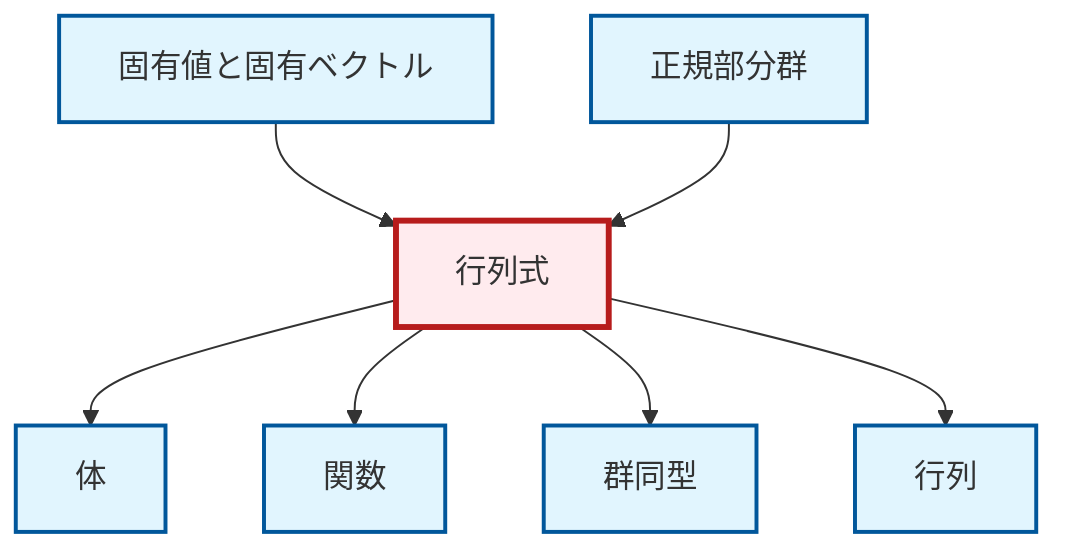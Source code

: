 graph TD
    classDef definition fill:#e1f5fe,stroke:#01579b,stroke-width:2px
    classDef theorem fill:#f3e5f5,stroke:#4a148c,stroke-width:2px
    classDef axiom fill:#fff3e0,stroke:#e65100,stroke-width:2px
    classDef example fill:#e8f5e9,stroke:#1b5e20,stroke-width:2px
    classDef current fill:#ffebee,stroke:#b71c1c,stroke-width:3px
    def-eigenvalue-eigenvector["固有値と固有ベクトル"]:::definition
    def-isomorphism["群同型"]:::definition
    def-field["体"]:::definition
    def-normal-subgroup["正規部分群"]:::definition
    def-determinant["行列式"]:::definition
    def-matrix["行列"]:::definition
    def-function["関数"]:::definition
    def-eigenvalue-eigenvector --> def-determinant
    def-determinant --> def-field
    def-determinant --> def-function
    def-normal-subgroup --> def-determinant
    def-determinant --> def-isomorphism
    def-determinant --> def-matrix
    class def-determinant current
